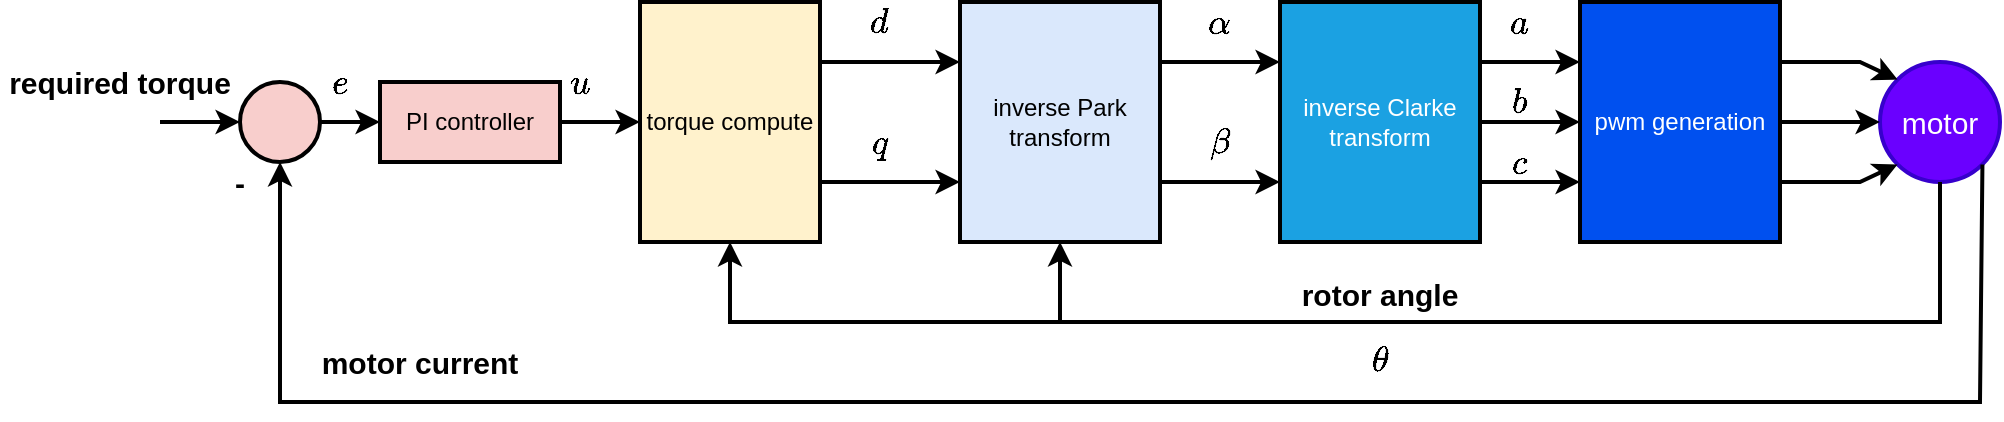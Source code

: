<mxfile version="21.1.2" type="device" pages="3">
  <diagram name="inner_loop" id="4idAPt2qaLFHL9NCIVFK">
    <mxGraphModel dx="865" dy="674" grid="1" gridSize="10" guides="1" tooltips="1" connect="1" arrows="1" fold="1" page="1" pageScale="1" pageWidth="3300" pageHeight="4681" math="1" shadow="0">
      <root>
        <mxCell id="0" />
        <mxCell id="1" parent="0" />
        <mxCell id="oATOaoJ81ZTIN3MY-sV3-1" value="inverse Park transform" style="rounded=0;whiteSpace=wrap;html=1;fillColor=#dae8fc;strokeColor=#000000;strokeWidth=2;" parent="1" vertex="1">
          <mxGeometry x="570" y="360" width="100" height="120" as="geometry" />
        </mxCell>
        <mxCell id="oATOaoJ81ZTIN3MY-sV3-2" value="" style="endArrow=classic;html=1;rounded=0;strokeWidth=2;entryX=0;entryY=0.25;entryDx=0;entryDy=0;exitX=1;exitY=0.25;exitDx=0;exitDy=0;" parent="1" source="oATOaoJ81ZTIN3MY-sV3-25" target="oATOaoJ81ZTIN3MY-sV3-1" edge="1">
          <mxGeometry width="50" height="50" relative="1" as="geometry">
            <mxPoint x="490" y="390" as="sourcePoint" />
            <mxPoint x="470" y="380" as="targetPoint" />
          </mxGeometry>
        </mxCell>
        <mxCell id="oATOaoJ81ZTIN3MY-sV3-3" value="$$d$$" style="text;html=1;strokeColor=none;fillColor=none;align=center;verticalAlign=middle;whiteSpace=wrap;rounded=0;fontStyle=1;fontSize=15;" parent="1" vertex="1">
          <mxGeometry x="520" y="360" width="20" height="20" as="geometry" />
        </mxCell>
        <mxCell id="oATOaoJ81ZTIN3MY-sV3-4" value="" style="endArrow=classic;html=1;rounded=0;strokeWidth=2;entryX=0;entryY=0.75;entryDx=0;entryDy=0;exitX=1;exitY=0.75;exitDx=0;exitDy=0;" parent="1" source="oATOaoJ81ZTIN3MY-sV3-25" target="oATOaoJ81ZTIN3MY-sV3-1" edge="1">
          <mxGeometry width="50" height="50" relative="1" as="geometry">
            <mxPoint x="490" y="450" as="sourcePoint" />
            <mxPoint x="580" y="400" as="targetPoint" />
          </mxGeometry>
        </mxCell>
        <mxCell id="oATOaoJ81ZTIN3MY-sV3-5" value="$$q$$" style="text;html=1;strokeColor=none;fillColor=none;align=center;verticalAlign=middle;whiteSpace=wrap;rounded=0;fontStyle=1;fontSize=15;" parent="1" vertex="1">
          <mxGeometry x="520" y="420" width="20" height="20" as="geometry" />
        </mxCell>
        <mxCell id="oATOaoJ81ZTIN3MY-sV3-6" value="inverse Clarke transform" style="rounded=0;whiteSpace=wrap;html=1;fillColor=#1ba1e2;strokeColor=#000000;strokeWidth=2;fontColor=#ffffff;" parent="1" vertex="1">
          <mxGeometry x="730" y="360" width="100" height="120" as="geometry" />
        </mxCell>
        <mxCell id="oATOaoJ81ZTIN3MY-sV3-7" value="" style="endArrow=classic;html=1;rounded=0;strokeWidth=2;entryX=0;entryY=0.25;entryDx=0;entryDy=0;exitX=1;exitY=0.25;exitDx=0;exitDy=0;" parent="1" source="oATOaoJ81ZTIN3MY-sV3-1" target="oATOaoJ81ZTIN3MY-sV3-6" edge="1">
          <mxGeometry width="50" height="50" relative="1" as="geometry">
            <mxPoint x="500" y="400" as="sourcePoint" />
            <mxPoint x="580" y="400" as="targetPoint" />
          </mxGeometry>
        </mxCell>
        <mxCell id="oATOaoJ81ZTIN3MY-sV3-8" value="$$\alpha$$" style="text;html=1;strokeColor=none;fillColor=none;align=center;verticalAlign=middle;whiteSpace=wrap;rounded=0;fontStyle=1;fontSize=15;" parent="1" vertex="1">
          <mxGeometry x="690" y="360" width="20" height="20" as="geometry" />
        </mxCell>
        <mxCell id="oATOaoJ81ZTIN3MY-sV3-9" value="" style="endArrow=classic;html=1;rounded=0;strokeWidth=2;entryX=0;entryY=0.75;entryDx=0;entryDy=0;exitX=1;exitY=0.75;exitDx=0;exitDy=0;" parent="1" source="oATOaoJ81ZTIN3MY-sV3-1" target="oATOaoJ81ZTIN3MY-sV3-6" edge="1">
          <mxGeometry width="50" height="50" relative="1" as="geometry">
            <mxPoint x="680" y="400" as="sourcePoint" />
            <mxPoint x="740" y="400" as="targetPoint" />
          </mxGeometry>
        </mxCell>
        <mxCell id="oATOaoJ81ZTIN3MY-sV3-10" value="$$\beta$$" style="text;html=1;strokeColor=none;fillColor=none;align=center;verticalAlign=middle;whiteSpace=wrap;rounded=0;fontStyle=1;fontSize=15;" parent="1" vertex="1">
          <mxGeometry x="690" y="420" width="20" height="20" as="geometry" />
        </mxCell>
        <mxCell id="oATOaoJ81ZTIN3MY-sV3-11" value="" style="endArrow=classic;html=1;rounded=0;strokeWidth=2;entryX=0.5;entryY=1;entryDx=0;entryDy=0;" parent="1" target="oATOaoJ81ZTIN3MY-sV3-1" edge="1">
          <mxGeometry width="50" height="50" relative="1" as="geometry">
            <mxPoint x="620" y="520" as="sourcePoint" />
            <mxPoint x="580" y="460" as="targetPoint" />
          </mxGeometry>
        </mxCell>
        <mxCell id="oATOaoJ81ZTIN3MY-sV3-12" value="pwm generation" style="rounded=0;whiteSpace=wrap;html=1;fillColor=#0050ef;strokeColor=#000000;strokeWidth=2;fontColor=#ffffff;" parent="1" vertex="1">
          <mxGeometry x="880" y="360" width="100" height="120" as="geometry" />
        </mxCell>
        <mxCell id="oATOaoJ81ZTIN3MY-sV3-13" value="" style="endArrow=classic;html=1;rounded=0;strokeWidth=2;entryX=0;entryY=0.25;entryDx=0;entryDy=0;exitX=1;exitY=0.25;exitDx=0;exitDy=0;" parent="1" source="oATOaoJ81ZTIN3MY-sV3-6" target="oATOaoJ81ZTIN3MY-sV3-12" edge="1">
          <mxGeometry width="50" height="50" relative="1" as="geometry">
            <mxPoint x="680" y="400" as="sourcePoint" />
            <mxPoint x="740" y="400" as="targetPoint" />
          </mxGeometry>
        </mxCell>
        <mxCell id="oATOaoJ81ZTIN3MY-sV3-14" value="$$a$$" style="text;html=1;strokeColor=none;fillColor=none;align=center;verticalAlign=middle;whiteSpace=wrap;rounded=0;fontStyle=1;fontSize=15;" parent="1" vertex="1">
          <mxGeometry x="840" y="360" width="20" height="20" as="geometry" />
        </mxCell>
        <mxCell id="oATOaoJ81ZTIN3MY-sV3-15" value="" style="endArrow=classic;html=1;rounded=0;strokeWidth=2;entryX=0;entryY=0.5;entryDx=0;entryDy=0;exitX=1;exitY=0.5;exitDx=0;exitDy=0;" parent="1" source="oATOaoJ81ZTIN3MY-sV3-6" target="oATOaoJ81ZTIN3MY-sV3-12" edge="1">
          <mxGeometry width="50" height="50" relative="1" as="geometry">
            <mxPoint x="840" y="400" as="sourcePoint" />
            <mxPoint x="890" y="400" as="targetPoint" />
          </mxGeometry>
        </mxCell>
        <mxCell id="oATOaoJ81ZTIN3MY-sV3-16" value="$$b$$" style="text;html=1;strokeColor=none;fillColor=none;align=center;verticalAlign=middle;whiteSpace=wrap;rounded=0;fontStyle=1;fontSize=15;" parent="1" vertex="1">
          <mxGeometry x="840" y="400" width="20" height="20" as="geometry" />
        </mxCell>
        <mxCell id="oATOaoJ81ZTIN3MY-sV3-17" value="$$c$$" style="text;html=1;strokeColor=none;fillColor=none;align=center;verticalAlign=middle;whiteSpace=wrap;rounded=0;fontStyle=1;fontSize=15;" parent="1" vertex="1">
          <mxGeometry x="840" y="430" width="20" height="20" as="geometry" />
        </mxCell>
        <mxCell id="oATOaoJ81ZTIN3MY-sV3-18" value="" style="endArrow=classic;html=1;rounded=0;strokeWidth=2;entryX=0;entryY=0.75;entryDx=0;entryDy=0;exitX=1;exitY=0.75;exitDx=0;exitDy=0;" parent="1" source="oATOaoJ81ZTIN3MY-sV3-6" target="oATOaoJ81ZTIN3MY-sV3-12" edge="1">
          <mxGeometry width="50" height="50" relative="1" as="geometry">
            <mxPoint x="840" y="430" as="sourcePoint" />
            <mxPoint x="890" y="430" as="targetPoint" />
          </mxGeometry>
        </mxCell>
        <mxCell id="oATOaoJ81ZTIN3MY-sV3-19" value="motor" style="ellipse;whiteSpace=wrap;html=1;aspect=fixed;strokeColor=#3700CC;strokeWidth=2;fontSize=15;fillColor=#6a00ff;fontColor=#ffffff;" parent="1" vertex="1">
          <mxGeometry x="1030" y="390" width="60" height="60" as="geometry" />
        </mxCell>
        <mxCell id="oATOaoJ81ZTIN3MY-sV3-21" value="" style="endArrow=classic;html=1;rounded=0;strokeWidth=2;fontSize=15;entryX=0;entryY=1;entryDx=0;entryDy=0;exitX=1;exitY=0.75;exitDx=0;exitDy=0;" parent="1" source="oATOaoJ81ZTIN3MY-sV3-12" target="oATOaoJ81ZTIN3MY-sV3-19" edge="1">
          <mxGeometry width="50" height="50" relative="1" as="geometry">
            <mxPoint x="990" y="540" as="sourcePoint" />
            <mxPoint x="1040" y="490" as="targetPoint" />
            <Array as="points">
              <mxPoint x="1020" y="450" />
            </Array>
          </mxGeometry>
        </mxCell>
        <mxCell id="oATOaoJ81ZTIN3MY-sV3-22" value="" style="endArrow=classic;html=1;rounded=0;strokeWidth=2;fontSize=15;entryX=0;entryY=0.5;entryDx=0;entryDy=0;exitX=1;exitY=0.5;exitDx=0;exitDy=0;" parent="1" source="oATOaoJ81ZTIN3MY-sV3-12" target="oATOaoJ81ZTIN3MY-sV3-19" edge="1">
          <mxGeometry width="50" height="50" relative="1" as="geometry">
            <mxPoint x="990.0" y="460.0" as="sourcePoint" />
            <mxPoint x="1051.716" y="458.284" as="targetPoint" />
          </mxGeometry>
        </mxCell>
        <mxCell id="oATOaoJ81ZTIN3MY-sV3-23" value="" style="endArrow=classic;html=1;rounded=0;strokeWidth=2;fontSize=15;entryX=0;entryY=0;entryDx=0;entryDy=0;exitX=1;exitY=0.25;exitDx=0;exitDy=0;" parent="1" source="oATOaoJ81ZTIN3MY-sV3-12" target="oATOaoJ81ZTIN3MY-sV3-19" edge="1">
          <mxGeometry width="50" height="50" relative="1" as="geometry">
            <mxPoint x="990.0" y="430.0" as="sourcePoint" />
            <mxPoint x="1040.0" y="430" as="targetPoint" />
            <Array as="points">
              <mxPoint x="1020" y="390" />
            </Array>
          </mxGeometry>
        </mxCell>
        <mxCell id="oATOaoJ81ZTIN3MY-sV3-24" value="PI controller" style="rounded=0;whiteSpace=wrap;html=1;fillColor=#f8cecc;strokeColor=#000000;strokeWidth=2;" parent="1" vertex="1">
          <mxGeometry x="280" y="400" width="90" height="40" as="geometry" />
        </mxCell>
        <mxCell id="oATOaoJ81ZTIN3MY-sV3-25" value="torque compute" style="rounded=0;whiteSpace=wrap;html=1;fillColor=#fff2cc;strokeColor=#000000;strokeWidth=2;" parent="1" vertex="1">
          <mxGeometry x="410" y="360" width="90" height="120" as="geometry" />
        </mxCell>
        <mxCell id="oATOaoJ81ZTIN3MY-sV3-27" value="" style="endArrow=classic;html=1;rounded=0;strokeWidth=2;entryX=0;entryY=0.5;entryDx=0;entryDy=0;exitX=1;exitY=0.5;exitDx=0;exitDy=0;" parent="1" source="oATOaoJ81ZTIN3MY-sV3-24" target="oATOaoJ81ZTIN3MY-sV3-25" edge="1">
          <mxGeometry width="50" height="50" relative="1" as="geometry">
            <mxPoint x="510" y="400.0" as="sourcePoint" />
            <mxPoint x="580" y="400.0" as="targetPoint" />
          </mxGeometry>
        </mxCell>
        <mxCell id="oATOaoJ81ZTIN3MY-sV3-28" value="" style="endArrow=classic;html=1;rounded=0;strokeWidth=2;entryX=0.5;entryY=1;entryDx=0;entryDy=0;exitX=0.5;exitY=1;exitDx=0;exitDy=0;" parent="1" source="oATOaoJ81ZTIN3MY-sV3-19" target="oATOaoJ81ZTIN3MY-sV3-25" edge="1">
          <mxGeometry width="50" height="50" relative="1" as="geometry">
            <mxPoint x="680" y="560" as="sourcePoint" />
            <mxPoint x="630" y="490" as="targetPoint" />
            <Array as="points">
              <mxPoint x="1060" y="520" />
              <mxPoint x="455" y="520" />
            </Array>
          </mxGeometry>
        </mxCell>
        <mxCell id="oATOaoJ81ZTIN3MY-sV3-29" value="rotor angle $$\theta$$" style="text;html=1;strokeColor=none;fillColor=none;align=center;verticalAlign=middle;whiteSpace=wrap;rounded=0;fontStyle=1;fontSize=15;" parent="1" vertex="1">
          <mxGeometry x="720" y="520" width="120" height="20" as="geometry" />
        </mxCell>
        <mxCell id="oATOaoJ81ZTIN3MY-sV3-31" value="" style="ellipse;whiteSpace=wrap;html=1;aspect=fixed;strokeColor=#000000;strokeWidth=2;fontSize=26;fillColor=#f8cecc;" parent="1" vertex="1">
          <mxGeometry x="210" y="400" width="40" height="40" as="geometry" />
        </mxCell>
        <mxCell id="oATOaoJ81ZTIN3MY-sV3-32" value="" style="endArrow=classic;html=1;rounded=0;strokeWidth=2;entryX=0;entryY=0.5;entryDx=0;entryDy=0;exitX=1;exitY=0.5;exitDx=0;exitDy=0;" parent="1" source="oATOaoJ81ZTIN3MY-sV3-31" target="oATOaoJ81ZTIN3MY-sV3-24" edge="1">
          <mxGeometry width="50" height="50" relative="1" as="geometry">
            <mxPoint x="360" y="430" as="sourcePoint" />
            <mxPoint x="420" y="430" as="targetPoint" />
          </mxGeometry>
        </mxCell>
        <mxCell id="oATOaoJ81ZTIN3MY-sV3-33" value="" style="endArrow=classic;html=1;rounded=0;strokeWidth=2;entryX=0;entryY=0.5;entryDx=0;entryDy=0;" parent="1" target="oATOaoJ81ZTIN3MY-sV3-31" edge="1">
          <mxGeometry width="50" height="50" relative="1" as="geometry">
            <mxPoint x="170" y="420" as="sourcePoint" />
            <mxPoint x="250" y="430" as="targetPoint" />
          </mxGeometry>
        </mxCell>
        <mxCell id="oATOaoJ81ZTIN3MY-sV3-34" value="required torque" style="text;html=1;strokeColor=none;fillColor=none;align=center;verticalAlign=middle;whiteSpace=wrap;rounded=0;fontStyle=1;fontSize=15;" parent="1" vertex="1">
          <mxGeometry x="90" y="390" width="120" height="20" as="geometry" />
        </mxCell>
        <mxCell id="oATOaoJ81ZTIN3MY-sV3-35" value="-" style="text;html=1;strokeColor=none;fillColor=none;align=center;verticalAlign=middle;whiteSpace=wrap;rounded=0;fontStyle=1;fontSize=15;" parent="1" vertex="1">
          <mxGeometry x="200" y="440" width="20" height="20" as="geometry" />
        </mxCell>
        <mxCell id="oATOaoJ81ZTIN3MY-sV3-36" value="" style="endArrow=classic;html=1;rounded=0;strokeWidth=2;entryX=0.5;entryY=1;entryDx=0;entryDy=0;exitX=1;exitY=1;exitDx=0;exitDy=0;" parent="1" source="oATOaoJ81ZTIN3MY-sV3-19" target="oATOaoJ81ZTIN3MY-sV3-31" edge="1">
          <mxGeometry width="50" height="50" relative="1" as="geometry">
            <mxPoint x="1070" y="460" as="sourcePoint" />
            <mxPoint x="465" y="490" as="targetPoint" />
            <Array as="points">
              <mxPoint x="1080" y="560" />
              <mxPoint x="630" y="560" />
              <mxPoint x="230" y="560" />
            </Array>
          </mxGeometry>
        </mxCell>
        <mxCell id="oATOaoJ81ZTIN3MY-sV3-37" value="motor current" style="text;html=1;strokeColor=none;fillColor=none;align=center;verticalAlign=middle;whiteSpace=wrap;rounded=0;fontStyle=1;fontSize=15;" parent="1" vertex="1">
          <mxGeometry x="240" y="530" width="120" height="20" as="geometry" />
        </mxCell>
        <mxCell id="oATOaoJ81ZTIN3MY-sV3-38" value="$$u$$" style="text;html=1;strokeColor=none;fillColor=none;align=center;verticalAlign=middle;whiteSpace=wrap;rounded=0;fontStyle=1;fontSize=15;" parent="1" vertex="1">
          <mxGeometry x="370" y="390" width="20" height="20" as="geometry" />
        </mxCell>
        <mxCell id="WSnaFDKrjqvlqzwPlAEk-2" value="$$e$$" style="text;html=1;strokeColor=none;fillColor=none;align=center;verticalAlign=middle;whiteSpace=wrap;rounded=0;fontStyle=1;fontSize=15;" parent="1" vertex="1">
          <mxGeometry x="250" y="390" width="20" height="20" as="geometry" />
        </mxCell>
      </root>
    </mxGraphModel>
  </diagram>
  <diagram id="NP107GAuFKP-CST0kDd0" name="outer_loop">
    <mxGraphModel dx="865" dy="674" grid="1" gridSize="10" guides="1" tooltips="1" connect="1" arrows="1" fold="1" page="1" pageScale="1" pageWidth="3300" pageHeight="4681" math="1" shadow="0">
      <root>
        <mxCell id="0" />
        <mxCell id="1" parent="0" />
        <mxCell id="m0ANud0gUjB0hbADawrZ-1" value="motor &lt;br&gt;(with&amp;nbsp;inner loop control)" style="rounded=0;whiteSpace=wrap;html=1;fillColor=#1ba1e2;strokeColor=#000000;strokeWidth=2;fontColor=#ffffff;" parent="1" vertex="1">
          <mxGeometry x="500" y="220" width="160" height="90" as="geometry" />
        </mxCell>
        <mxCell id="4ElKPbPakX3k8RvCfUVs-1" value="$$u = -Kx + K_ie_{int}$$" style="rounded=0;whiteSpace=wrap;html=1;fillColor=#f8cecc;strokeColor=#000000;strokeWidth=2;" parent="1" vertex="1">
          <mxGeometry x="300" y="230" width="150" height="70" as="geometry" />
        </mxCell>
        <mxCell id="Nz-f72ZRYB-7f3seVuZm-1" value="" style="endArrow=classic;html=1;rounded=0;strokeWidth=2;entryX=0;entryY=0.5;entryDx=0;entryDy=0;exitX=1;exitY=0.5;exitDx=0;exitDy=0;" parent="1" source="4ElKPbPakX3k8RvCfUVs-1" target="m0ANud0gUjB0hbADawrZ-1" edge="1">
          <mxGeometry width="50" height="50" relative="1" as="geometry">
            <mxPoint x="350" y="420.0" as="sourcePoint" />
            <mxPoint x="410" y="420.0" as="targetPoint" />
          </mxGeometry>
        </mxCell>
        <mxCell id="Nz-f72ZRYB-7f3seVuZm-2" value="" style="endArrow=classic;html=1;rounded=0;strokeWidth=2;entryX=0;entryY=0.75;entryDx=0;entryDy=0;exitX=1;exitY=0.5;exitDx=0;exitDy=0;" parent="1" source="m0ANud0gUjB0hbADawrZ-1" target="4ElKPbPakX3k8RvCfUVs-1" edge="1">
          <mxGeometry width="50" height="50" relative="1" as="geometry">
            <mxPoint x="460" y="275" as="sourcePoint" />
            <mxPoint x="510" y="275" as="targetPoint" />
            <Array as="points">
              <mxPoint x="710" y="265" />
              <mxPoint x="710" y="330" />
              <mxPoint x="270" y="330" />
              <mxPoint x="270" y="283" />
            </Array>
          </mxGeometry>
        </mxCell>
        <mxCell id="BxrlBD_h-z_Bd0tQLXRe-1" value="$$u$$" style="text;html=1;strokeColor=none;fillColor=none;align=center;verticalAlign=middle;whiteSpace=wrap;rounded=0;fontStyle=1;fontSize=15;" parent="1" vertex="1">
          <mxGeometry x="460" y="240" width="20" height="20" as="geometry" />
        </mxCell>
        <mxCell id="BxrlBD_h-z_Bd0tQLXRe-2" value="$$x$$" style="text;html=1;strokeColor=none;fillColor=none;align=center;verticalAlign=middle;whiteSpace=wrap;rounded=0;fontStyle=1;fontSize=15;" parent="1" vertex="1">
          <mxGeometry x="710" y="240" width="20" height="20" as="geometry" />
        </mxCell>
        <mxCell id="BxrlBD_h-z_Bd0tQLXRe-3" value="$$\int$$" style="rounded=0;whiteSpace=wrap;html=1;fillColor=#f8cecc;strokeColor=#000000;strokeWidth=2;" parent="1" vertex="1">
          <mxGeometry x="190" y="225" width="40" height="80" as="geometry" />
        </mxCell>
        <mxCell id="BxrlBD_h-z_Bd0tQLXRe-4" value="" style="endArrow=classic;html=1;rounded=0;strokeWidth=2;exitX=1;exitY=0.5;exitDx=0;exitDy=0;" parent="1" source="BxrlBD_h-z_Bd0tQLXRe-3" edge="1">
          <mxGeometry width="50" height="50" relative="1" as="geometry">
            <mxPoint x="460" y="275" as="sourcePoint" />
            <mxPoint x="300" y="265" as="targetPoint" />
          </mxGeometry>
        </mxCell>
        <mxCell id="BxrlBD_h-z_Bd0tQLXRe-5" value="$$e_{int}$$" style="text;html=1;strokeColor=none;fillColor=none;align=center;verticalAlign=middle;whiteSpace=wrap;rounded=0;fontStyle=1;fontSize=15;" parent="1" vertex="1">
          <mxGeometry x="250" y="230" width="20" height="20" as="geometry" />
        </mxCell>
        <mxCell id="3nVyKCNWjzzSALE2g8mN-1" value="LQR controller" style="text;html=1;strokeColor=none;fillColor=none;align=center;verticalAlign=middle;whiteSpace=wrap;rounded=0;fontStyle=1;fontSize=15;" parent="1" vertex="1">
          <mxGeometry x="315" y="180" width="120" height="20" as="geometry" />
        </mxCell>
        <mxCell id="3nVyKCNWjzzSALE2g8mN-2" value="motor" style="text;html=1;strokeColor=none;fillColor=none;align=center;verticalAlign=middle;whiteSpace=wrap;rounded=0;fontStyle=1;fontSize=15;" parent="1" vertex="1">
          <mxGeometry x="520" y="180" width="120" height="20" as="geometry" />
        </mxCell>
        <mxCell id="3nVyKCNWjzzSALE2g8mN-3" value="" style="endArrow=classic;html=1;rounded=0;strokeWidth=2;exitX=1;exitY=0.5;exitDx=0;exitDy=0;" parent="1" source="m0ANud0gUjB0hbADawrZ-1" edge="1">
          <mxGeometry width="50" height="50" relative="1" as="geometry">
            <mxPoint x="460" y="275" as="sourcePoint" />
            <mxPoint x="770" y="265" as="targetPoint" />
          </mxGeometry>
        </mxCell>
        <mxCell id="b-R3QIgpzJWm7Ud2JyOc-1" value="" style="ellipse;whiteSpace=wrap;html=1;aspect=fixed;strokeColor=#000000;strokeWidth=2;fontSize=26;fillColor=#f8cecc;" parent="1" vertex="1">
          <mxGeometry x="120" y="245" width="40" height="40" as="geometry" />
        </mxCell>
        <mxCell id="b-R3QIgpzJWm7Ud2JyOc-2" value="" style="endArrow=classic;html=1;rounded=0;strokeWidth=2;entryX=0;entryY=0.5;entryDx=0;entryDy=0;exitX=1;exitY=0.5;exitDx=0;exitDy=0;" parent="1" source="b-R3QIgpzJWm7Ud2JyOc-1" target="BxrlBD_h-z_Bd0tQLXRe-3" edge="1">
          <mxGeometry width="50" height="50" relative="1" as="geometry">
            <mxPoint x="240" y="275" as="sourcePoint" />
            <mxPoint x="310" y="275" as="targetPoint" />
          </mxGeometry>
        </mxCell>
        <mxCell id="b-R3QIgpzJWm7Ud2JyOc-4" value="integral action" style="text;html=1;strokeColor=none;fillColor=none;align=center;verticalAlign=middle;whiteSpace=wrap;rounded=0;fontStyle=1;fontSize=15;" parent="1" vertex="1">
          <mxGeometry x="140" y="180" width="120" height="20" as="geometry" />
        </mxCell>
        <mxCell id="b-R3QIgpzJWm7Ud2JyOc-6" value="" style="endArrow=classic;html=1;rounded=0;strokeWidth=2;entryX=0.5;entryY=1;entryDx=0;entryDy=0;" parent="1" target="b-R3QIgpzJWm7Ud2JyOc-1" edge="1">
          <mxGeometry width="50" height="50" relative="1" as="geometry">
            <mxPoint x="270" y="330" as="sourcePoint" />
            <mxPoint x="310" y="275" as="targetPoint" />
            <Array as="points">
              <mxPoint x="140" y="330" />
            </Array>
          </mxGeometry>
        </mxCell>
        <mxCell id="b-R3QIgpzJWm7Ud2JyOc-7" value="" style="endArrow=classic;html=1;rounded=0;strokeWidth=2;entryX=0;entryY=0.5;entryDx=0;entryDy=0;" parent="1" target="b-R3QIgpzJWm7Ud2JyOc-1" edge="1">
          <mxGeometry width="50" height="50" relative="1" as="geometry">
            <mxPoint x="70" y="265" as="sourcePoint" />
            <mxPoint x="60" y="230" as="targetPoint" />
          </mxGeometry>
        </mxCell>
        <mxCell id="b-R3QIgpzJWm7Ud2JyOc-8" value="$$x_r$$" style="text;html=1;strokeColor=none;fillColor=none;align=center;verticalAlign=middle;whiteSpace=wrap;rounded=0;fontStyle=1;fontSize=15;" parent="1" vertex="1">
          <mxGeometry x="60" y="240" width="20" height="20" as="geometry" />
        </mxCell>
        <mxCell id="b-R3QIgpzJWm7Ud2JyOc-9" value="required state" style="text;html=1;strokeColor=none;fillColor=none;align=center;verticalAlign=middle;whiteSpace=wrap;rounded=0;fontStyle=1;fontSize=15;" parent="1" vertex="1">
          <mxGeometry y="180" width="120" height="20" as="geometry" />
        </mxCell>
        <mxCell id="2P8DyfWYtBqlTFfM-XCR-1" value="-" style="text;html=1;strokeColor=none;fillColor=none;align=center;verticalAlign=middle;whiteSpace=wrap;rounded=0;fontStyle=1;fontSize=15;" parent="1" vertex="1">
          <mxGeometry x="110" y="285" width="20" height="20" as="geometry" />
        </mxCell>
        <mxCell id="9w0E5Kw-hxL8BXP6YdQ2-1" value="$$x$$" style="text;html=1;strokeColor=none;fillColor=none;align=center;verticalAlign=middle;whiteSpace=wrap;rounded=0;fontStyle=1;fontSize=15;" parent="1" vertex="1">
          <mxGeometry x="240" y="300" width="20" height="20" as="geometry" />
        </mxCell>
        <mxCell id="9w0E5Kw-hxL8BXP6YdQ2-2" value="$$e$$" style="text;html=1;strokeColor=none;fillColor=none;align=center;verticalAlign=middle;whiteSpace=wrap;rounded=0;fontStyle=1;fontSize=15;" parent="1" vertex="1">
          <mxGeometry x="160" y="230" width="20" height="20" as="geometry" />
        </mxCell>
      </root>
    </mxGraphModel>
  </diagram>
  <diagram id="ig8WkzcNlfUXxoO8tMb9" name="lqr">
    <mxGraphModel dx="865" dy="674" grid="1" gridSize="10" guides="1" tooltips="1" connect="1" arrows="1" fold="1" page="1" pageScale="1" pageWidth="3300" pageHeight="4681" math="1" shadow="0">
      <root>
        <mxCell id="0" />
        <mxCell id="1" parent="0" />
        <mxCell id="kTp0ixxDIyROOf1ZNulH-1" value="$$u = -Kx + K_ie_{int}$$" style="rounded=0;whiteSpace=wrap;html=1;fillColor=#e1d5e7;strokeColor=#9673a6;strokeWidth=2;" parent="1" vertex="1">
          <mxGeometry x="580" y="330" width="150" height="70" as="geometry" />
        </mxCell>
        <mxCell id="-qDZR84TnMrnPSYbvkyu-2" value="u = \( - \begin{pmatrix}&lt;br&gt;k_0 &amp;amp; k_1&lt;br&gt;\end{pmatrix} &lt;br&gt;\begin{pmatrix}&lt;br style=&quot;border-color: var(--border-color);&quot;&gt;x_0 \\ x_1&lt;br style=&quot;border-color: var(--border-color);&quot;&gt;\end{pmatrix} + K_i e_{int} \)" style="text;html=1;strokeColor=none;fillColor=none;align=center;verticalAlign=middle;whiteSpace=wrap;rounded=0;" vertex="1" parent="1">
          <mxGeometry x="550" y="210" width="220" height="40" as="geometry" />
        </mxCell>
        <mxCell id="lwnjR5YpNOnFF04ge_Jp-1" value="LQR controller" style="text;html=1;strokeColor=none;fillColor=none;align=center;verticalAlign=middle;whiteSpace=wrap;rounded=0;fontStyle=1;fontSize=15;" vertex="1" parent="1">
          <mxGeometry x="595" y="140" width="120" height="20" as="geometry" />
        </mxCell>
        <mxCell id="s8aKf2uSJYE9T0lSzVkU-1" value="" style="endArrow=classic;html=1;rounded=0;strokeWidth=2;entryX=0;entryY=0.25;entryDx=0;entryDy=0;" edge="1" parent="1" target="kTp0ixxDIyROOf1ZNulH-1">
          <mxGeometry width="50" height="50" relative="1" as="geometry">
            <mxPoint x="530" y="348" as="sourcePoint" />
            <mxPoint x="690" y="400" as="targetPoint" />
          </mxGeometry>
        </mxCell>
        <mxCell id="lJIqPCyUp0jRqJK0qNDl-1" value="$$x$$" style="text;html=1;strokeColor=none;fillColor=none;align=center;verticalAlign=middle;whiteSpace=wrap;rounded=0;fontStyle=1;fontSize=15;" vertex="1" parent="1">
          <mxGeometry x="520" y="320" width="20" height="20" as="geometry" />
        </mxCell>
        <mxCell id="avGfbKjOQpftnRpNNvu2-1" value="" style="endArrow=classic;html=1;rounded=0;strokeWidth=2;exitX=1;exitY=0.5;exitDx=0;exitDy=0;entryX=0;entryY=0.5;entryDx=0;entryDy=0;" edge="1" parent="1" source="kTp0ixxDIyROOf1ZNulH-1" target="XepydL3lwaqerBywXfQd-21">
          <mxGeometry width="50" height="50" relative="1" as="geometry">
            <mxPoint x="730" y="245" as="sourcePoint" />
            <mxPoint x="780" y="365" as="targetPoint" />
          </mxGeometry>
        </mxCell>
        <mxCell id="avGfbKjOQpftnRpNNvu2-2" value="$$u$$" style="text;html=1;strokeColor=none;fillColor=none;align=center;verticalAlign=middle;whiteSpace=wrap;rounded=0;fontStyle=1;fontSize=15;" vertex="1" parent="1">
          <mxGeometry x="750" y="330" width="20" height="20" as="geometry" />
        </mxCell>
        <mxCell id="avGfbKjOQpftnRpNNvu2-4" value="" style="endArrow=classic;html=1;rounded=0;strokeWidth=2;entryX=0;entryY=0.5;entryDx=0;entryDy=0;exitX=1;exitY=0.5;exitDx=0;exitDy=0;" edge="1" parent="1" source="kNz7OTv42V5_Gx-poDlK-1" target="kTp0ixxDIyROOf1ZNulH-1">
          <mxGeometry width="50" height="50" relative="1" as="geometry">
            <mxPoint x="480" y="383" as="sourcePoint" />
            <mxPoint x="540" y="358" as="targetPoint" />
          </mxGeometry>
        </mxCell>
        <mxCell id="avGfbKjOQpftnRpNNvu2-5" value="$$e_{int}$$" style="text;html=1;strokeColor=none;fillColor=none;align=center;verticalAlign=middle;whiteSpace=wrap;rounded=0;fontStyle=1;fontSize=15;" vertex="1" parent="1">
          <mxGeometry x="520" y="370" width="20" height="20" as="geometry" />
        </mxCell>
        <mxCell id="avGfbKjOQpftnRpNNvu2-6" value="position [rad]" style="text;html=1;strokeColor=none;fillColor=none;align=center;verticalAlign=middle;whiteSpace=wrap;rounded=0;fontStyle=1;fontSize=12;" vertex="1" parent="1">
          <mxGeometry x="580" y="170" width="120" height="20" as="geometry" />
        </mxCell>
        <mxCell id="avGfbKjOQpftnRpNNvu2-7" value="" style="endArrow=classic;html=1;rounded=0;strokeWidth=1;fillColor=#f8cecc;strokeColor=#FF6666;exitX=0.5;exitY=1;exitDx=0;exitDy=0;entryX=0.545;entryY=0.25;entryDx=0;entryDy=0;entryPerimeter=0;" edge="1" parent="1" source="avGfbKjOQpftnRpNNvu2-6" target="-qDZR84TnMrnPSYbvkyu-2">
          <mxGeometry width="50" height="50" relative="1" as="geometry">
            <mxPoint x="570" y="190" as="sourcePoint" />
            <mxPoint x="700" y="200" as="targetPoint" />
          </mxGeometry>
        </mxCell>
        <mxCell id="avGfbKjOQpftnRpNNvu2-8" value="velocity [rad/s]" style="text;html=1;strokeColor=none;fillColor=none;align=center;verticalAlign=middle;whiteSpace=wrap;rounded=0;fontStyle=1;fontSize=12;" vertex="1" parent="1">
          <mxGeometry x="680" y="170" width="120" height="20" as="geometry" />
        </mxCell>
        <mxCell id="avGfbKjOQpftnRpNNvu2-9" value="" style="endArrow=classic;html=1;rounded=0;strokeWidth=1;fillColor=#f8cecc;strokeColor=#FF6666;exitX=0.5;exitY=1;exitDx=0;exitDy=0;entryX=0.591;entryY=0.75;entryDx=0;entryDy=0;entryPerimeter=0;" edge="1" parent="1" source="avGfbKjOQpftnRpNNvu2-8" target="-qDZR84TnMrnPSYbvkyu-2">
          <mxGeometry width="50" height="50" relative="1" as="geometry">
            <mxPoint x="650" y="200" as="sourcePoint" />
            <mxPoint x="680" y="230" as="targetPoint" />
          </mxGeometry>
        </mxCell>
        <mxCell id="avGfbKjOQpftnRpNNvu2-10" value="integral action" style="text;html=1;strokeColor=none;fillColor=none;align=center;verticalAlign=middle;whiteSpace=wrap;rounded=0;fontStyle=1;fontSize=12;" vertex="1" parent="1">
          <mxGeometry x="780" y="170" width="120" height="20" as="geometry" />
        </mxCell>
        <mxCell id="avGfbKjOQpftnRpNNvu2-11" value="" style="endArrow=classic;html=1;rounded=0;strokeWidth=1;fillColor=#f8cecc;strokeColor=#FF6666;exitX=0.5;exitY=1;exitDx=0;exitDy=0;entryX=0.864;entryY=0.5;entryDx=0;entryDy=0;entryPerimeter=0;" edge="1" parent="1" source="avGfbKjOQpftnRpNNvu2-10" target="-qDZR84TnMrnPSYbvkyu-2">
          <mxGeometry width="50" height="50" relative="1" as="geometry">
            <mxPoint x="750" y="200" as="sourcePoint" />
            <mxPoint x="690" y="250" as="targetPoint" />
          </mxGeometry>
        </mxCell>
        <mxCell id="avGfbKjOQpftnRpNNvu2-12" value="state feedback gains" style="text;html=1;strokeColor=none;fillColor=none;align=center;verticalAlign=middle;whiteSpace=wrap;rounded=0;fontStyle=1;fontSize=12;" vertex="1" parent="1">
          <mxGeometry x="560" y="270" width="130" height="20" as="geometry" />
        </mxCell>
        <mxCell id="avGfbKjOQpftnRpNNvu2-13" value="" style="endArrow=classic;html=1;rounded=0;strokeWidth=1;fillColor=#f8cecc;strokeColor=#FF6666;exitX=0.5;exitY=0;exitDx=0;exitDy=0;" edge="1" parent="1" source="avGfbKjOQpftnRpNNvu2-12">
          <mxGeometry width="50" height="50" relative="1" as="geometry">
            <mxPoint x="650" y="200" as="sourcePoint" />
            <mxPoint x="630" y="240" as="targetPoint" />
          </mxGeometry>
        </mxCell>
        <mxCell id="avGfbKjOQpftnRpNNvu2-14" value="integral gain" style="text;html=1;strokeColor=none;fillColor=none;align=center;verticalAlign=middle;whiteSpace=wrap;rounded=0;fontStyle=1;fontSize=12;" vertex="1" parent="1">
          <mxGeometry x="675" y="270" width="130" height="20" as="geometry" />
        </mxCell>
        <mxCell id="avGfbKjOQpftnRpNNvu2-15" value="" style="endArrow=classic;html=1;rounded=0;strokeWidth=1;fillColor=#f8cecc;strokeColor=#FF6666;exitX=0.5;exitY=0;exitDx=0;exitDy=0;entryX=0.773;entryY=0.75;entryDx=0;entryDy=0;entryPerimeter=0;" edge="1" parent="1" source="avGfbKjOQpftnRpNNvu2-14" target="-qDZR84TnMrnPSYbvkyu-2">
          <mxGeometry width="50" height="50" relative="1" as="geometry">
            <mxPoint x="635" y="280" as="sourcePoint" />
            <mxPoint x="640" y="250" as="targetPoint" />
          </mxGeometry>
        </mxCell>
        <mxCell id="kNz7OTv42V5_Gx-poDlK-1" value="$$\int{e}{dt}$$" style="rounded=0;whiteSpace=wrap;html=1;fillColor=#dae8fc;strokeColor=#6c8ebf;strokeWidth=2;" vertex="1" parent="1">
          <mxGeometry x="410" y="325" width="70" height="80" as="geometry" />
        </mxCell>
        <mxCell id="kNz7OTv42V5_Gx-poDlK-2" style="edgeStyle=orthogonalEdgeStyle;rounded=0;orthogonalLoop=1;jettySize=auto;html=1;exitX=0.5;exitY=1;exitDx=0;exitDy=0;" edge="1" parent="1" source="avGfbKjOQpftnRpNNvu2-5" target="avGfbKjOQpftnRpNNvu2-5">
          <mxGeometry relative="1" as="geometry" />
        </mxCell>
        <mxCell id="5sjL4nM-13YY5lFqkN-K-1" value="" style="ellipse;whiteSpace=wrap;html=1;aspect=fixed;strokeColor=#6c8ebf;strokeWidth=2;fontSize=26;fillColor=#dae8fc;" vertex="1" parent="1">
          <mxGeometry x="350" y="345" width="40" height="40" as="geometry" />
        </mxCell>
        <mxCell id="5sjL4nM-13YY5lFqkN-K-2" value="" style="ellipse;whiteSpace=wrap;html=1;aspect=fixed;strokeColor=#6c8ebf;strokeWidth=2;fontSize=26;fillColor=#dae8fc;" vertex="1" parent="1">
          <mxGeometry x="290" y="345" width="40" height="40" as="geometry" />
        </mxCell>
        <mxCell id="5sjL4nM-13YY5lFqkN-K-3" value="" style="endArrow=classic;html=1;rounded=0;strokeWidth=2;entryX=0;entryY=0;entryDx=0;entryDy=0;" edge="1" parent="1" target="5sjL4nM-13YY5lFqkN-K-2">
          <mxGeometry width="50" height="50" relative="1" as="geometry">
            <mxPoint x="250" y="320" as="sourcePoint" />
            <mxPoint x="540" y="375" as="targetPoint" />
            <Array as="points">
              <mxPoint x="280" y="320" />
            </Array>
          </mxGeometry>
        </mxCell>
        <mxCell id="XepydL3lwaqerBywXfQd-1" value="required position [rad] $$y_r$$" style="text;html=1;strokeColor=none;fillColor=none;align=center;verticalAlign=middle;whiteSpace=wrap;rounded=0;fontStyle=1;fontSize=12;" vertex="1" parent="1">
          <mxGeometry x="100" y="290" width="190" height="65" as="geometry" />
        </mxCell>
        <mxCell id="XepydL3lwaqerBywXfQd-2" value="integral action with anti-windup" style="text;html=1;strokeColor=none;fillColor=none;align=center;verticalAlign=middle;whiteSpace=wrap;rounded=0;fontStyle=1;fontSize=15;" vertex="1" parent="1">
          <mxGeometry x="210" y="140" width="260" height="20" as="geometry" />
        </mxCell>
        <mxCell id="XepydL3lwaqerBywXfQd-8" value="+" style="text;html=1;strokeColor=none;fillColor=none;align=center;verticalAlign=middle;whiteSpace=wrap;rounded=0;fontStyle=1;fontSize=15;" vertex="1" parent="1">
          <mxGeometry x="290" y="325" width="20" height="20" as="geometry" />
        </mxCell>
        <mxCell id="XepydL3lwaqerBywXfQd-9" value="-" style="text;html=1;strokeColor=none;fillColor=none;align=center;verticalAlign=middle;whiteSpace=wrap;rounded=0;fontStyle=1;fontSize=15;" vertex="1" parent="1">
          <mxGeometry x="290" y="385" width="20" height="20" as="geometry" />
        </mxCell>
        <mxCell id="XepydL3lwaqerBywXfQd-10" value="observed position [rad] $$y$$" style="text;html=1;strokeColor=none;fillColor=none;align=center;verticalAlign=middle;whiteSpace=wrap;rounded=0;fontStyle=1;fontSize=12;" vertex="1" parent="1">
          <mxGeometry x="100" y="370" width="190" height="65" as="geometry" />
        </mxCell>
        <mxCell id="XepydL3lwaqerBywXfQd-11" value="" style="endArrow=classic;html=1;rounded=0;strokeWidth=2;entryX=0;entryY=1;entryDx=0;entryDy=0;" edge="1" parent="1" target="5sjL4nM-13YY5lFqkN-K-2">
          <mxGeometry width="50" height="50" relative="1" as="geometry">
            <mxPoint x="250" y="400" as="sourcePoint" />
            <mxPoint x="306" y="361" as="targetPoint" />
            <Array as="points">
              <mxPoint x="280" y="400" />
            </Array>
          </mxGeometry>
        </mxCell>
        <mxCell id="XepydL3lwaqerBywXfQd-12" value="" style="endArrow=classic;html=1;rounded=0;strokeWidth=2;entryX=0;entryY=0.5;entryDx=0;entryDy=0;exitX=1;exitY=0.5;exitDx=0;exitDy=0;" edge="1" parent="1" source="5sjL4nM-13YY5lFqkN-K-1" target="kNz7OTv42V5_Gx-poDlK-1">
          <mxGeometry width="50" height="50" relative="1" as="geometry">
            <mxPoint x="460" y="375" as="sourcePoint" />
            <mxPoint x="540" y="375" as="targetPoint" />
          </mxGeometry>
        </mxCell>
        <mxCell id="XepydL3lwaqerBywXfQd-14" value="" style="endArrow=classic;html=1;rounded=0;strokeWidth=2;entryX=0;entryY=0.5;entryDx=0;entryDy=0;exitX=1;exitY=0.5;exitDx=0;exitDy=0;" edge="1" parent="1" source="5sjL4nM-13YY5lFqkN-K-2" target="5sjL4nM-13YY5lFqkN-K-1">
          <mxGeometry width="50" height="50" relative="1" as="geometry">
            <mxPoint x="400" y="375" as="sourcePoint" />
            <mxPoint x="420" y="375" as="targetPoint" />
          </mxGeometry>
        </mxCell>
        <mxCell id="XepydL3lwaqerBywXfQd-15" value="+" style="text;html=1;strokeColor=none;fillColor=none;align=center;verticalAlign=middle;whiteSpace=wrap;rounded=0;fontStyle=1;fontSize=15;" vertex="1" parent="1">
          <mxGeometry x="330" y="325" width="20" height="20" as="geometry" />
        </mxCell>
        <mxCell id="XepydL3lwaqerBywXfQd-16" value="-" style="text;html=1;strokeColor=none;fillColor=none;align=center;verticalAlign=middle;whiteSpace=wrap;rounded=0;fontStyle=1;fontSize=15;" vertex="1" parent="1">
          <mxGeometry x="340" y="385" width="20" height="20" as="geometry" />
        </mxCell>
        <mxCell id="XepydL3lwaqerBywXfQd-17" value="" style="endArrow=classic;html=1;rounded=0;strokeWidth=1;fillColor=#f8cecc;strokeColor=#FF6666;exitX=0.5;exitY=1;exitDx=0;exitDy=0;" edge="1" parent="1" source="XepydL3lwaqerBywXfQd-18">
          <mxGeometry width="50" height="50" relative="1" as="geometry">
            <mxPoint x="340" y="270" as="sourcePoint" />
            <mxPoint x="370" y="340" as="targetPoint" />
          </mxGeometry>
        </mxCell>
        <mxCell id="XepydL3lwaqerBywXfQd-18" value="anti-windup" style="text;html=1;strokeColor=none;fillColor=none;align=center;verticalAlign=middle;whiteSpace=wrap;rounded=0;fontStyle=1;fontSize=12;" vertex="1" parent="1">
          <mxGeometry x="280" y="260" width="120" height="20" as="geometry" />
        </mxCell>
        <mxCell id="XepydL3lwaqerBywXfQd-19" value="integral action" style="text;html=1;strokeColor=none;fillColor=none;align=center;verticalAlign=middle;whiteSpace=wrap;rounded=0;fontStyle=1;fontSize=12;" vertex="1" parent="1">
          <mxGeometry x="385" y="260" width="120" height="20" as="geometry" />
        </mxCell>
        <mxCell id="XepydL3lwaqerBywXfQd-20" value="" style="endArrow=classic;html=1;rounded=0;strokeWidth=1;fillColor=#f8cecc;strokeColor=#FF6666;exitX=0.5;exitY=1;exitDx=0;exitDy=0;entryX=0.5;entryY=0;entryDx=0;entryDy=0;" edge="1" parent="1" source="XepydL3lwaqerBywXfQd-19" target="kNz7OTv42V5_Gx-poDlK-1">
          <mxGeometry width="50" height="50" relative="1" as="geometry">
            <mxPoint x="310" y="280" as="sourcePoint" />
            <mxPoint x="430" y="270" as="targetPoint" />
          </mxGeometry>
        </mxCell>
        <mxCell id="XepydL3lwaqerBywXfQd-21" value="saturation" style="rounded=0;whiteSpace=wrap;html=1;fillColor=#CC99FF;strokeColor=#9933FF;strokeWidth=2;" vertex="1" parent="1">
          <mxGeometry x="805" y="325" width="70" height="80" as="geometry" />
        </mxCell>
        <mxCell id="XepydL3lwaqerBywXfQd-22" value="" style="endArrow=classic;html=1;rounded=0;strokeWidth=2;exitX=1;exitY=0.5;exitDx=0;exitDy=0;" edge="1" parent="1" source="XepydL3lwaqerBywXfQd-21">
          <mxGeometry width="50" height="50" relative="1" as="geometry">
            <mxPoint x="910" y="355" as="sourcePoint" />
            <mxPoint x="980" y="365" as="targetPoint" />
          </mxGeometry>
        </mxCell>
        <mxCell id="XepydL3lwaqerBywXfQd-23" value="$$u_{sat}$$" style="text;html=1;strokeColor=none;fillColor=none;align=center;verticalAlign=middle;whiteSpace=wrap;rounded=0;fontStyle=1;fontSize=15;" vertex="1" parent="1">
          <mxGeometry x="890" y="330" width="20" height="20" as="geometry" />
        </mxCell>
        <mxCell id="XepydL3lwaqerBywXfQd-24" value="" style="ellipse;whiteSpace=wrap;html=1;aspect=fixed;strokeColor=#6c8ebf;strokeWidth=2;fontSize=26;fillColor=#dae8fc;" vertex="1" parent="1">
          <mxGeometry x="425" y="450" width="40" height="40" as="geometry" />
        </mxCell>
        <mxCell id="XepydL3lwaqerBywXfQd-25" value="" style="endArrow=classic;html=1;rounded=0;strokeWidth=2;exitX=1;exitY=0.5;exitDx=0;exitDy=0;entryX=1;entryY=0;entryDx=0;entryDy=0;" edge="1" parent="1" source="kTp0ixxDIyROOf1ZNulH-1" target="XepydL3lwaqerBywXfQd-24">
          <mxGeometry width="50" height="50" relative="1" as="geometry">
            <mxPoint x="740" y="375" as="sourcePoint" />
            <mxPoint x="815" y="375" as="targetPoint" />
            <Array as="points">
              <mxPoint x="770" y="365" />
              <mxPoint x="770" y="400" />
              <mxPoint x="770" y="430" />
              <mxPoint x="500" y="430" />
            </Array>
          </mxGeometry>
        </mxCell>
        <mxCell id="XepydL3lwaqerBywXfQd-26" value="" style="endArrow=classic;html=1;rounded=0;strokeWidth=2;entryX=1;entryY=1;entryDx=0;entryDy=0;exitX=1;exitY=0.5;exitDx=0;exitDy=0;" edge="1" parent="1" source="XepydL3lwaqerBywXfQd-21" target="XepydL3lwaqerBywXfQd-24">
          <mxGeometry width="50" height="50" relative="1" as="geometry">
            <mxPoint x="740" y="375" as="sourcePoint" />
            <mxPoint x="469" y="476" as="targetPoint" />
            <Array as="points">
              <mxPoint x="910" y="365" />
              <mxPoint x="910" y="410" />
              <mxPoint x="910" y="440" />
              <mxPoint x="910" y="520" />
              <mxPoint x="650" y="520" />
              <mxPoint x="500" y="520" />
            </Array>
          </mxGeometry>
        </mxCell>
        <mxCell id="XepydL3lwaqerBywXfQd-27" value="+" style="text;html=1;strokeColor=none;fillColor=none;align=center;verticalAlign=middle;whiteSpace=wrap;rounded=0;fontStyle=1;fontSize=15;" vertex="1" parent="1">
          <mxGeometry x="450" y="430" width="20" height="20" as="geometry" />
        </mxCell>
        <mxCell id="XepydL3lwaqerBywXfQd-28" value="-" style="text;html=1;strokeColor=none;fillColor=none;align=center;verticalAlign=middle;whiteSpace=wrap;rounded=0;fontStyle=1;fontSize=15;" vertex="1" parent="1">
          <mxGeometry x="450" y="490" width="20" height="20" as="geometry" />
        </mxCell>
        <mxCell id="XepydL3lwaqerBywXfQd-30" value="" style="endArrow=classic;html=1;rounded=0;strokeWidth=2;entryX=0.5;entryY=1;entryDx=0;entryDy=0;exitX=0;exitY=0.5;exitDx=0;exitDy=0;" edge="1" parent="1" source="XepydL3lwaqerBywXfQd-24" target="5sjL4nM-13YY5lFqkN-K-1">
          <mxGeometry width="50" height="50" relative="1" as="geometry">
            <mxPoint x="540" y="358" as="sourcePoint" />
            <mxPoint x="590" y="358" as="targetPoint" />
            <Array as="points">
              <mxPoint x="370" y="470" />
            </Array>
          </mxGeometry>
        </mxCell>
        <mxCell id="XepydL3lwaqerBywXfQd-31" value="required current" style="text;html=1;strokeColor=none;fillColor=none;align=center;verticalAlign=middle;whiteSpace=wrap;rounded=0;fontStyle=1;fontSize=12;" vertex="1" parent="1">
          <mxGeometry x="920" y="325" width="130" height="20" as="geometry" />
        </mxCell>
      </root>
    </mxGraphModel>
  </diagram>
</mxfile>
